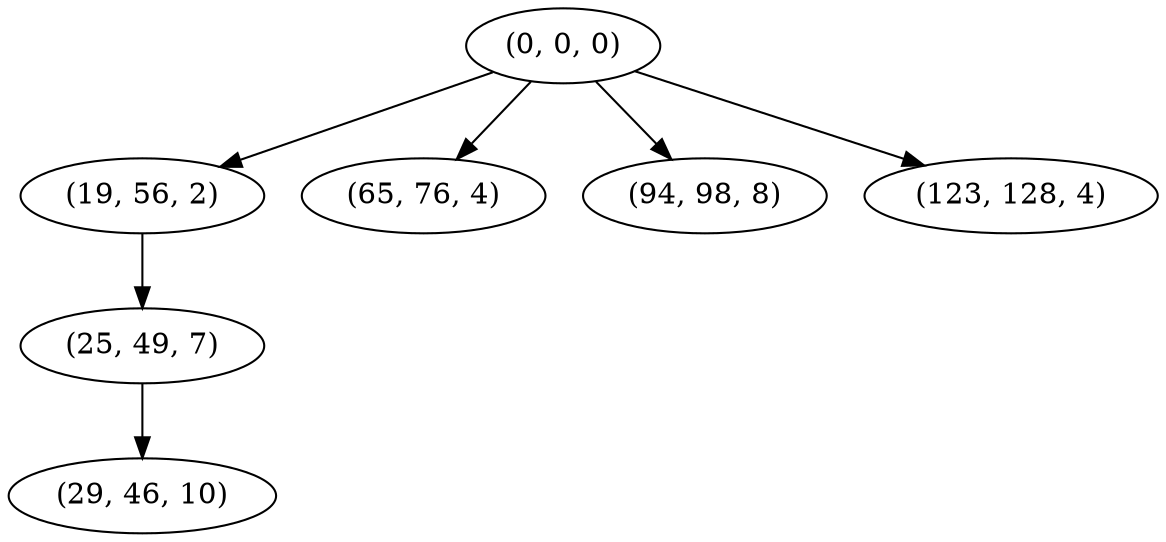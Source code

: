 digraph tree {
    "(0, 0, 0)";
    "(19, 56, 2)";
    "(25, 49, 7)";
    "(29, 46, 10)";
    "(65, 76, 4)";
    "(94, 98, 8)";
    "(123, 128, 4)";
    "(0, 0, 0)" -> "(19, 56, 2)";
    "(0, 0, 0)" -> "(65, 76, 4)";
    "(0, 0, 0)" -> "(94, 98, 8)";
    "(0, 0, 0)" -> "(123, 128, 4)";
    "(19, 56, 2)" -> "(25, 49, 7)";
    "(25, 49, 7)" -> "(29, 46, 10)";
}
